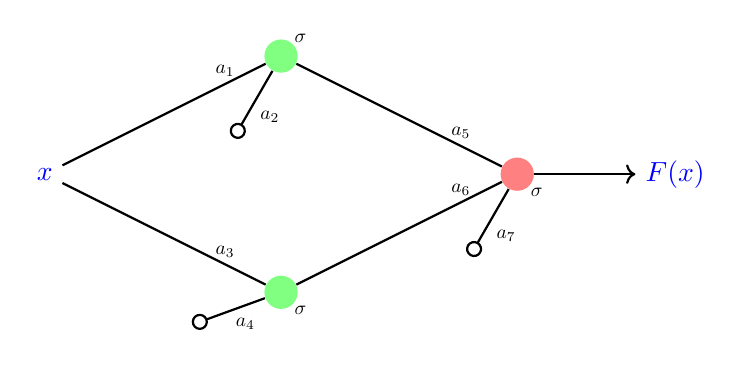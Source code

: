 % Figure after Kjell Magne Fauske
% http://www.texample.net/tikz/examples/neural-network/
\begin{tikzpicture}[scale=1.5]
   \def\layersep{2cm}
    \tikzstyle{every pin edge}=[thick]
    \tikzstyle{neuron}=[circle,fill=black!25,minimum size=12pt,inner sep=0pt]
    \tikzstyle{entree}=[];
    \tikzstyle{input neuron}=[neuron, fill=green!50];
    \tikzstyle{output neuron}=[neuron, fill=red!50];
    \tikzstyle{hidden neuron}=[neuron, fill=blue!50];
    \tikzstyle{annot} = [text width=4em, text centered]

% Entree
\node[entree,blue] (E) at (-\layersep,0) {$x$};

% Premiere couche
\node[input neuron] (I-1) at (0,1) {};
\node[input neuron] (I-2) at (0,-1) {};

\node[above right=0.8ex,scale=0.7] at (I-1) {$\sigma$};
\node[below right=0.8ex,scale=0.7] at (I-2) {$\sigma$};

%Seconde couche et sortie
\node[output neuron] (O) at (\layersep,0 cm) {};
\node[below right=0.8ex,scale=0.7] at (O) {$\sigma$};

% Arrete et poids
 \path[thick] (E) edge node[pos=0.8,above,scale=0.7]{$a_1$} (I-1) ;
\draw[-o,thick] (I-1) to node[midway,below right,scale=0.7]{$a_2$} ++ (-120:0.8);

 \path[thick] (E) edge node[pos=0.8,above,scale=0.7]{$a_3$} (I-2);
\draw[-o,thick] (I-2) to node[midway,below right,scale=0.7]{$a_4$} ++ (-160:0.8);

 \path[thick] (I-1) edge node[pos=0.8,above,scale=0.7]{$a_5$} (O);
 \path[thick] (I-2) edge node[pos=0.8,above,scale=0.7]{$a_6$}(O);
 \draw[-o,thick] (O) to node[midway,below right,scale=0.7]{$a_7$} ++ (-120:0.8) ;

% Sortie
 \draw[->,thick] (O)-- ++(1,0) node[right,blue]{$F(x)$};

\end{tikzpicture}  